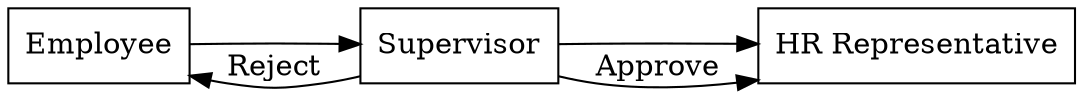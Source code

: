 

digraph G {
    rankdir=LR;
    node [shape=box];
    Employee [label="Employee"];
    Supervisor [label="Supervisor"];
    HR [label="HR Representative"];
    Employee -> Supervisor;
    Supervisor -> HR;
    Supervisor -> Employee [label="Reject"];
    Supervisor -> HR [label="Approve"];
}